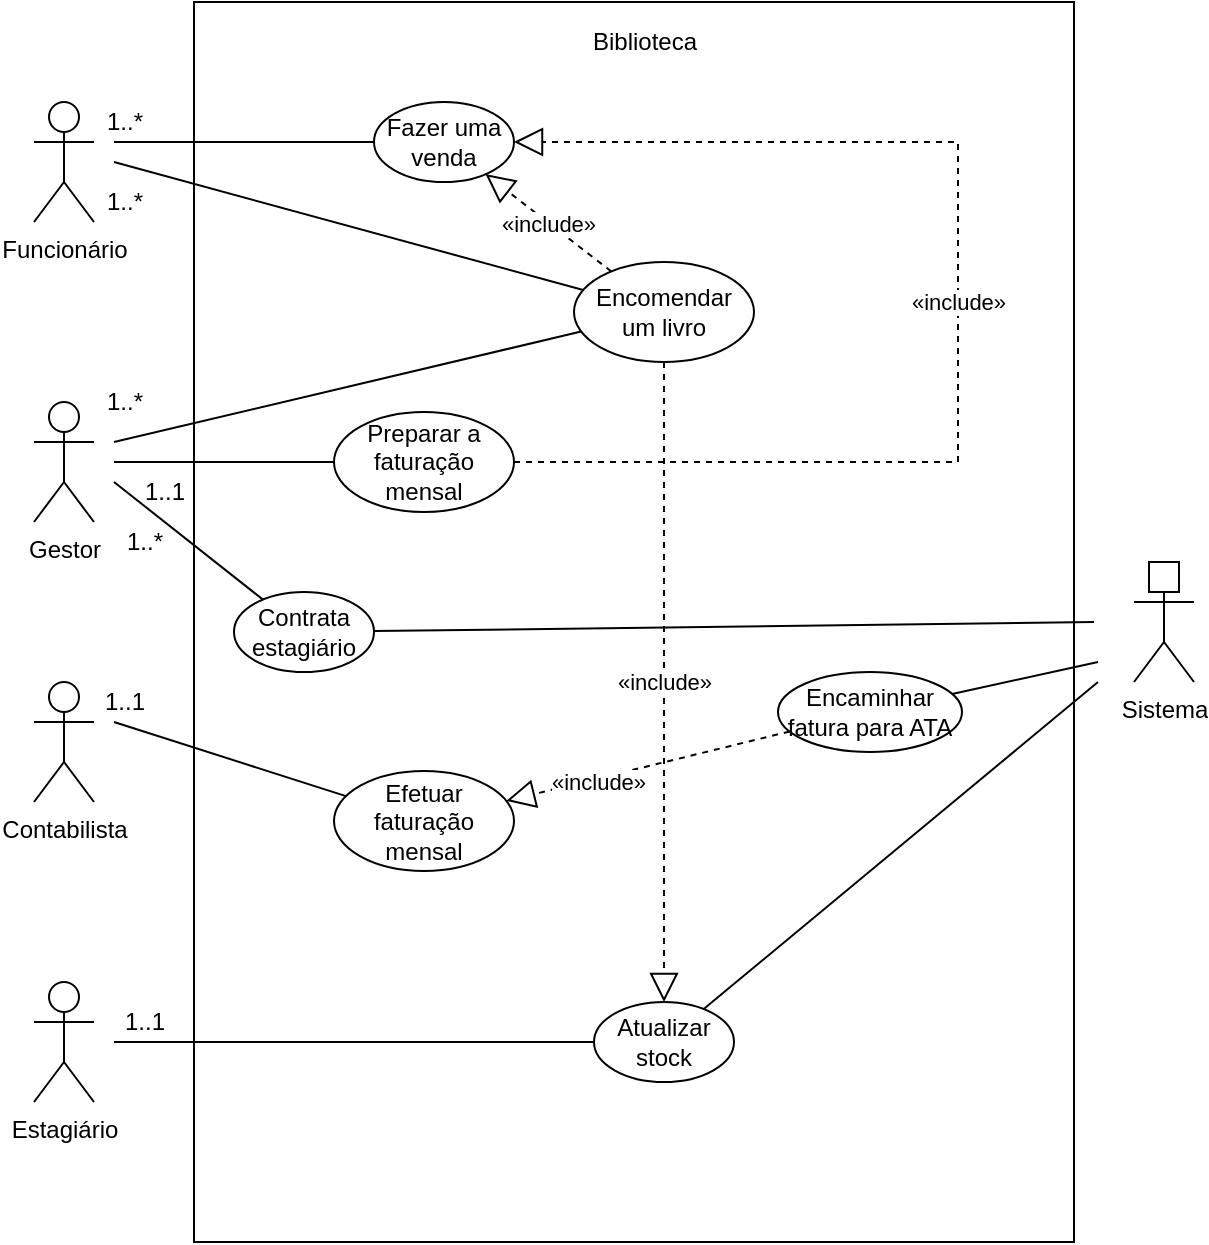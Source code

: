 <mxfile version="16.6.4" type="device"><diagram id="gnEHqm1PIXxFtcbV1IL4" name="Page-1"><mxGraphModel dx="737" dy="825" grid="1" gridSize="10" guides="1" tooltips="1" connect="1" arrows="1" fold="1" page="1" pageScale="1" pageWidth="827" pageHeight="1169" math="0" shadow="0"><root><mxCell id="0"/><mxCell id="1" parent="0"/><mxCell id="Dtx5rT_Wz60UQp2WhzZd-119" value="" style="rounded=0;whiteSpace=wrap;html=1;" vertex="1" parent="1"><mxGeometry x="258" y="200" width="440" height="620" as="geometry"/></mxCell><mxCell id="Dtx5rT_Wz60UQp2WhzZd-120" value="" style="endArrow=none;html=1;rounded=0;" edge="1" parent="1" source="Dtx5rT_Wz60UQp2WhzZd-123"><mxGeometry width="50" height="50" relative="1" as="geometry"><mxPoint x="528" y="120" as="sourcePoint"/><mxPoint x="218" y="270" as="targetPoint"/></mxGeometry></mxCell><mxCell id="Dtx5rT_Wz60UQp2WhzZd-121" value="Biblioteca" style="text;html=1;align=center;verticalAlign=middle;resizable=0;points=[];autosize=1;strokeColor=none;fillColor=none;" vertex="1" parent="1"><mxGeometry x="448" y="210" width="70" height="20" as="geometry"/></mxCell><mxCell id="Dtx5rT_Wz60UQp2WhzZd-122" value="Funcionário" style="shape=umlActor;verticalLabelPosition=bottom;verticalAlign=top;html=1;outlineConnect=0;" vertex="1" parent="1"><mxGeometry x="178" y="250" width="30" height="60" as="geometry"/></mxCell><mxCell id="Dtx5rT_Wz60UQp2WhzZd-123" value="Fazer uma venda" style="ellipse;whiteSpace=wrap;html=1;" vertex="1" parent="1"><mxGeometry x="348" y="250" width="70" height="40" as="geometry"/></mxCell><mxCell id="Dtx5rT_Wz60UQp2WhzZd-124" value="Encomendar um livro" style="ellipse;whiteSpace=wrap;html=1;" vertex="1" parent="1"><mxGeometry x="448" y="330" width="90" height="50" as="geometry"/></mxCell><mxCell id="Dtx5rT_Wz60UQp2WhzZd-125" value="" style="endArrow=none;html=1;rounded=0;" edge="1" parent="1" source="Dtx5rT_Wz60UQp2WhzZd-124"><mxGeometry width="50" height="50" relative="1" as="geometry"><mxPoint x="392.793" y="305.244" as="sourcePoint"/><mxPoint x="218" y="280" as="targetPoint"/></mxGeometry></mxCell><mxCell id="Dtx5rT_Wz60UQp2WhzZd-126" value="Gestor" style="shape=umlActor;verticalLabelPosition=bottom;verticalAlign=top;html=1;outlineConnect=0;" vertex="1" parent="1"><mxGeometry x="178" y="400" width="30" height="60" as="geometry"/></mxCell><mxCell id="Dtx5rT_Wz60UQp2WhzZd-128" value="" style="endArrow=none;html=1;rounded=0;" edge="1" parent="1" source="Dtx5rT_Wz60UQp2WhzZd-127"><mxGeometry width="50" height="50" relative="1" as="geometry"><mxPoint x="310.549" y="393.295" as="sourcePoint"/><mxPoint x="218" y="430" as="targetPoint"/></mxGeometry></mxCell><mxCell id="Dtx5rT_Wz60UQp2WhzZd-129" value="" style="endArrow=none;html=1;rounded=0;" edge="1" parent="1" source="Dtx5rT_Wz60UQp2WhzZd-124"><mxGeometry width="50" height="50" relative="1" as="geometry"><mxPoint x="548" y="130" as="sourcePoint"/><mxPoint x="218" y="420" as="targetPoint"/></mxGeometry></mxCell><mxCell id="Dtx5rT_Wz60UQp2WhzZd-130" value="Estagiário" style="shape=umlActor;verticalLabelPosition=bottom;verticalAlign=top;html=1;outlineConnect=0;" vertex="1" parent="1"><mxGeometry x="178" y="690" width="30" height="60" as="geometry"/></mxCell><mxCell id="Dtx5rT_Wz60UQp2WhzZd-132" value="" style="endArrow=none;html=1;rounded=0;" edge="1" parent="1" source="Dtx5rT_Wz60UQp2WhzZd-131"><mxGeometry width="50" height="50" relative="1" as="geometry"><mxPoint x="310.549" y="463.295" as="sourcePoint"/><mxPoint x="218" y="440" as="targetPoint"/></mxGeometry></mxCell><mxCell id="Dtx5rT_Wz60UQp2WhzZd-133" value="Atualizar stock" style="ellipse;whiteSpace=wrap;html=1;" vertex="1" parent="1"><mxGeometry x="458" y="700" width="70" height="40" as="geometry"/></mxCell><mxCell id="Dtx5rT_Wz60UQp2WhzZd-134" value="" style="endArrow=none;html=1;rounded=0;" edge="1" parent="1" source="Dtx5rT_Wz60UQp2WhzZd-133"><mxGeometry width="50" height="50" relative="1" as="geometry"><mxPoint x="80.549" y="553.295" as="sourcePoint"/><mxPoint x="218" y="720" as="targetPoint"/></mxGeometry></mxCell><mxCell id="Dtx5rT_Wz60UQp2WhzZd-135" value="«include»" style="endArrow=block;dashed=1;endFill=0;endSize=12;html=1;rounded=0;startArrow=none;" edge="1" parent="1" source="Dtx5rT_Wz60UQp2WhzZd-124" target="Dtx5rT_Wz60UQp2WhzZd-133"><mxGeometry width="160" relative="1" as="geometry"><mxPoint x="288" y="580" as="sourcePoint"/><mxPoint x="760" y="720" as="targetPoint"/></mxGeometry></mxCell><mxCell id="Dtx5rT_Wz60UQp2WhzZd-136" value="Contabilista" style="shape=umlActor;verticalLabelPosition=bottom;verticalAlign=top;html=1;outlineConnect=0;" vertex="1" parent="1"><mxGeometry x="178" y="540" width="30" height="60" as="geometry"/></mxCell><mxCell id="Dtx5rT_Wz60UQp2WhzZd-137" value="Efetuar faturação mensal" style="ellipse;whiteSpace=wrap;html=1;" vertex="1" parent="1"><mxGeometry x="328" y="584.5" width="90" height="50" as="geometry"/></mxCell><mxCell id="Dtx5rT_Wz60UQp2WhzZd-138" value="" style="endArrow=none;html=1;rounded=0;" edge="1" parent="1" source="Dtx5rT_Wz60UQp2WhzZd-137"><mxGeometry width="50" height="50" relative="1" as="geometry"><mxPoint x="615.708" y="524.781" as="sourcePoint"/><mxPoint x="218" y="560" as="targetPoint"/></mxGeometry></mxCell><mxCell id="Dtx5rT_Wz60UQp2WhzZd-148" value="" style="endArrow=none;html=1;rounded=0;" edge="1" parent="1" source="Dtx5rT_Wz60UQp2WhzZd-133"><mxGeometry width="50" height="50" relative="1" as="geometry"><mxPoint x="328" y="630" as="sourcePoint"/><mxPoint x="710" y="540" as="targetPoint"/></mxGeometry></mxCell><mxCell id="Dtx5rT_Wz60UQp2WhzZd-152" value="" style="endArrow=none;html=1;rounded=0;" edge="1" parent="1" source="Dtx5rT_Wz60UQp2WhzZd-131"><mxGeometry width="50" height="50" relative="1" as="geometry"><mxPoint x="381.835" y="649.352" as="sourcePoint"/><mxPoint x="708" y="510" as="targetPoint"/></mxGeometry></mxCell><mxCell id="Dtx5rT_Wz60UQp2WhzZd-127" value="Preparar a faturação mensal" style="ellipse;whiteSpace=wrap;html=1;" vertex="1" parent="1"><mxGeometry x="328" y="405" width="90" height="50" as="geometry"/></mxCell><mxCell id="Dtx5rT_Wz60UQp2WhzZd-131" value="Contrata estagiário" style="ellipse;whiteSpace=wrap;html=1;" vertex="1" parent="1"><mxGeometry x="278" y="495" width="70" height="40" as="geometry"/></mxCell><mxCell id="Dtx5rT_Wz60UQp2WhzZd-139" value="Sistema" style="shape=umlActor;verticalLabelPosition=bottom;verticalAlign=top;html=1;outlineConnect=0;" vertex="1" parent="1"><mxGeometry x="728" y="480" width="30" height="60" as="geometry"/></mxCell><mxCell id="Dtx5rT_Wz60UQp2WhzZd-140" value="" style="whiteSpace=wrap;html=1;aspect=fixed;" vertex="1" parent="1"><mxGeometry x="735.5" y="480" width="15" height="15" as="geometry"/></mxCell><mxCell id="Dtx5rT_Wz60UQp2WhzZd-159" value="«include»" style="endArrow=block;dashed=1;endFill=0;endSize=12;html=1;rounded=0;startArrow=none;" edge="1" parent="1" source="Dtx5rT_Wz60UQp2WhzZd-124" target="Dtx5rT_Wz60UQp2WhzZd-123"><mxGeometry width="160" relative="1" as="geometry"><mxPoint x="432.995" y="634.015" as="sourcePoint"/><mxPoint x="419.787" y="314.003" as="targetPoint"/></mxGeometry></mxCell><mxCell id="Dtx5rT_Wz60UQp2WhzZd-161" value="«include»" style="endArrow=block;dashed=1;endFill=0;endSize=12;html=1;rounded=0;startArrow=none;" edge="1" parent="1" source="Dtx5rT_Wz60UQp2WhzZd-127" target="Dtx5rT_Wz60UQp2WhzZd-123"><mxGeometry width="160" relative="1" as="geometry"><mxPoint x="477.793" y="353.925" as="sourcePoint"/><mxPoint x="412.156" y="296.738" as="targetPoint"/><Array as="points"><mxPoint x="640" y="430"/><mxPoint x="640" y="270"/></Array></mxGeometry></mxCell><mxCell id="Dtx5rT_Wz60UQp2WhzZd-163" value="1..*" style="text;html=1;align=center;verticalAlign=middle;resizable=0;points=[];autosize=1;strokeColor=none;fillColor=none;" vertex="1" parent="1"><mxGeometry x="208" y="250" width="30" height="20" as="geometry"/></mxCell><mxCell id="Dtx5rT_Wz60UQp2WhzZd-164" value="1..*" style="text;html=1;align=center;verticalAlign=middle;resizable=0;points=[];autosize=1;strokeColor=none;fillColor=none;" vertex="1" parent="1"><mxGeometry x="208" y="290" width="30" height="20" as="geometry"/></mxCell><mxCell id="Dtx5rT_Wz60UQp2WhzZd-168" value="1..1" style="text;html=1;align=center;verticalAlign=middle;resizable=0;points=[];autosize=1;strokeColor=none;fillColor=none;" vertex="1" parent="1"><mxGeometry x="203" y="540" width="40" height="20" as="geometry"/></mxCell><mxCell id="Dtx5rT_Wz60UQp2WhzZd-170" value="1..1" style="text;html=1;align=center;verticalAlign=middle;resizable=0;points=[];autosize=1;strokeColor=none;fillColor=none;" vertex="1" parent="1"><mxGeometry x="213" y="700" width="40" height="20" as="geometry"/></mxCell><mxCell id="Dtx5rT_Wz60UQp2WhzZd-171" value="1..*" style="text;html=1;align=center;verticalAlign=middle;resizable=0;points=[];autosize=1;strokeColor=none;fillColor=none;" vertex="1" parent="1"><mxGeometry x="208" y="390" width="30" height="20" as="geometry"/></mxCell><mxCell id="Dtx5rT_Wz60UQp2WhzZd-172" value="1..*" style="text;html=1;align=center;verticalAlign=middle;resizable=0;points=[];autosize=1;strokeColor=none;fillColor=none;" vertex="1" parent="1"><mxGeometry x="218" y="460" width="30" height="20" as="geometry"/></mxCell><mxCell id="Dtx5rT_Wz60UQp2WhzZd-173" value="1..1" style="text;html=1;align=center;verticalAlign=middle;resizable=0;points=[];autosize=1;strokeColor=none;fillColor=none;" vertex="1" parent="1"><mxGeometry x="223" y="435" width="40" height="20" as="geometry"/></mxCell><mxCell id="Dtx5rT_Wz60UQp2WhzZd-175" value="Encaminhar fatura para ATA" style="ellipse;whiteSpace=wrap;html=1;" vertex="1" parent="1"><mxGeometry x="550" y="535" width="92" height="40" as="geometry"/></mxCell><mxCell id="Dtx5rT_Wz60UQp2WhzZd-176" value="" style="endArrow=none;html=1;rounded=0;" edge="1" parent="1" source="Dtx5rT_Wz60UQp2WhzZd-175"><mxGeometry width="50" height="50" relative="1" as="geometry"><mxPoint x="523.657" y="713.855" as="sourcePoint"/><mxPoint x="710" y="530" as="targetPoint"/></mxGeometry></mxCell><mxCell id="Dtx5rT_Wz60UQp2WhzZd-177" value="«include»" style="endArrow=block;dashed=1;endFill=0;endSize=12;html=1;rounded=0;startArrow=none;" edge="1" parent="1" source="Dtx5rT_Wz60UQp2WhzZd-175" target="Dtx5rT_Wz60UQp2WhzZd-137"><mxGeometry x="0.36" y="2" width="160" relative="1" as="geometry"><mxPoint x="383" y="594.5" as="sourcePoint"/><mxPoint x="130" y="930" as="targetPoint"/><Array as="points"/><mxPoint as="offset"/></mxGeometry></mxCell></root></mxGraphModel></diagram></mxfile>